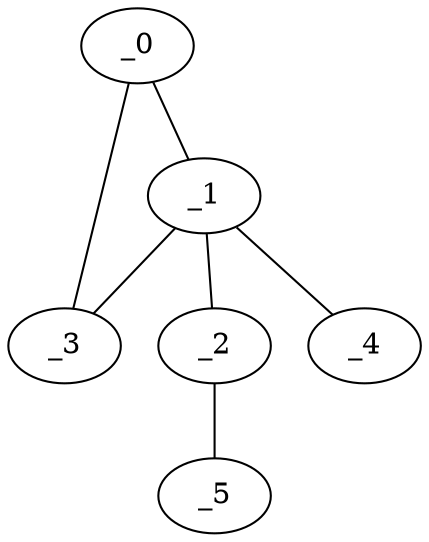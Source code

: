 graph YP1_0071 {
	_0	 [x="0.668512",
		y="3.05804"];
	_1	 [x="1.51",
		y="2.01"];
	_0 -- _1;
	_3	 [x="1.99433",
		y="2.90972"];
	_0 -- _3;
	_2	 [x="1.49",
		y="0.51"];
	_1 -- _2;
	_1 -- _3;
	_4	 [x="1.19129",
		y="2.55032"];
	_1 -- _4;
	_5	 [x="0.790139",
		y="0.244452"];
	_2 -- _5;
}
